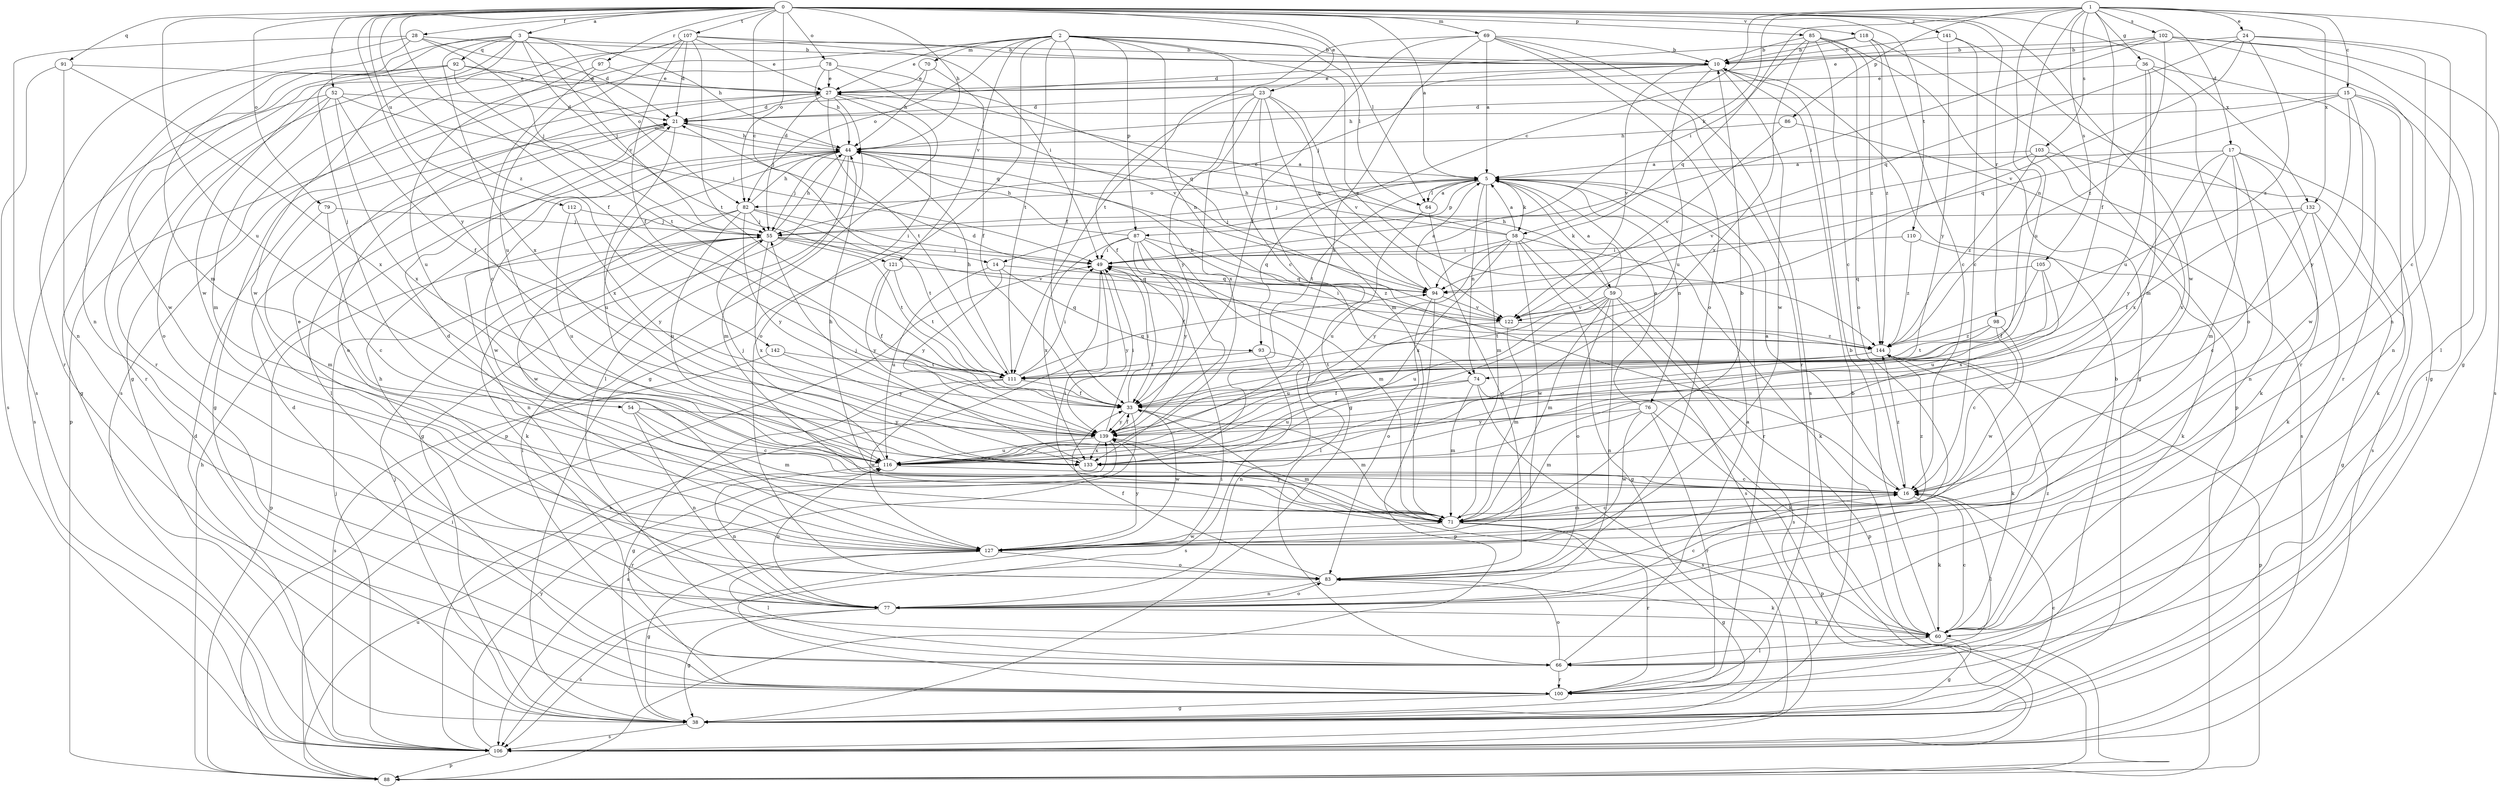 strict digraph  {
0;
1;
2;
3;
5;
10;
14;
15;
16;
17;
21;
23;
24;
27;
28;
33;
36;
38;
44;
49;
52;
54;
55;
58;
59;
60;
64;
66;
69;
70;
71;
74;
76;
77;
78;
79;
82;
83;
85;
86;
87;
88;
91;
92;
93;
94;
97;
98;
100;
102;
103;
105;
106;
107;
110;
111;
112;
116;
118;
121;
122;
127;
132;
133;
139;
141;
142;
144;
0 -> 3  [label=a];
0 -> 5  [label=a];
0 -> 14  [label=c];
0 -> 23  [label=e];
0 -> 28  [label=f];
0 -> 33  [label=f];
0 -> 44  [label=h];
0 -> 52  [label=j];
0 -> 64  [label=l];
0 -> 69  [label=m];
0 -> 78  [label=o];
0 -> 79  [label=o];
0 -> 82  [label=o];
0 -> 85  [label=p];
0 -> 91  [label=q];
0 -> 97  [label=r];
0 -> 98  [label=r];
0 -> 107  [label=t];
0 -> 110  [label=t];
0 -> 112  [label=u];
0 -> 116  [label=u];
0 -> 118  [label=v];
0 -> 127  [label=w];
0 -> 132  [label=x];
0 -> 139  [label=y];
0 -> 141  [label=z];
0 -> 142  [label=z];
1 -> 14  [label=c];
1 -> 15  [label=c];
1 -> 17  [label=d];
1 -> 24  [label=e];
1 -> 33  [label=f];
1 -> 36  [label=g];
1 -> 38  [label=g];
1 -> 49  [label=i];
1 -> 58  [label=k];
1 -> 74  [label=n];
1 -> 86  [label=p];
1 -> 102  [label=s];
1 -> 103  [label=s];
1 -> 105  [label=s];
1 -> 116  [label=u];
1 -> 132  [label=x];
2 -> 10  [label=b];
2 -> 16  [label=c];
2 -> 27  [label=e];
2 -> 33  [label=f];
2 -> 38  [label=g];
2 -> 64  [label=l];
2 -> 70  [label=m];
2 -> 74  [label=n];
2 -> 82  [label=o];
2 -> 87  [label=p];
2 -> 106  [label=s];
2 -> 111  [label=t];
2 -> 121  [label=v];
2 -> 144  [label=z];
3 -> 10  [label=b];
3 -> 44  [label=h];
3 -> 54  [label=j];
3 -> 55  [label=j];
3 -> 71  [label=m];
3 -> 82  [label=o];
3 -> 92  [label=q];
3 -> 100  [label=r];
3 -> 121  [label=v];
3 -> 127  [label=w];
3 -> 133  [label=x];
5 -> 55  [label=j];
5 -> 58  [label=k];
5 -> 59  [label=k];
5 -> 64  [label=l];
5 -> 71  [label=m];
5 -> 74  [label=n];
5 -> 76  [label=n];
5 -> 82  [label=o];
5 -> 87  [label=p];
5 -> 93  [label=q];
5 -> 100  [label=r];
5 -> 111  [label=t];
10 -> 27  [label=e];
10 -> 55  [label=j];
10 -> 116  [label=u];
10 -> 122  [label=v];
10 -> 127  [label=w];
14 -> 93  [label=q];
14 -> 94  [label=q];
14 -> 116  [label=u];
14 -> 139  [label=y];
15 -> 21  [label=d];
15 -> 44  [label=h];
15 -> 66  [label=l];
15 -> 77  [label=n];
15 -> 94  [label=q];
15 -> 127  [label=w];
15 -> 139  [label=y];
16 -> 5  [label=a];
16 -> 44  [label=h];
16 -> 60  [label=k];
16 -> 66  [label=l];
16 -> 71  [label=m];
16 -> 144  [label=z];
17 -> 5  [label=a];
17 -> 60  [label=k];
17 -> 71  [label=m];
17 -> 77  [label=n];
17 -> 106  [label=s];
17 -> 133  [label=x];
17 -> 139  [label=y];
21 -> 44  [label=h];
21 -> 66  [label=l];
21 -> 83  [label=o];
21 -> 133  [label=x];
23 -> 21  [label=d];
23 -> 33  [label=f];
23 -> 38  [label=g];
23 -> 71  [label=m];
23 -> 94  [label=q];
23 -> 122  [label=v];
23 -> 133  [label=x];
23 -> 139  [label=y];
24 -> 10  [label=b];
24 -> 16  [label=c];
24 -> 77  [label=n];
24 -> 94  [label=q];
24 -> 122  [label=v];
24 -> 144  [label=z];
27 -> 21  [label=d];
27 -> 38  [label=g];
27 -> 55  [label=j];
27 -> 66  [label=l];
27 -> 83  [label=o];
27 -> 88  [label=p];
27 -> 111  [label=t];
28 -> 10  [label=b];
28 -> 21  [label=d];
28 -> 55  [label=j];
28 -> 77  [label=n];
28 -> 100  [label=r];
28 -> 106  [label=s];
33 -> 49  [label=i];
33 -> 71  [label=m];
33 -> 106  [label=s];
33 -> 127  [label=w];
33 -> 139  [label=y];
36 -> 27  [label=e];
36 -> 71  [label=m];
36 -> 83  [label=o];
36 -> 100  [label=r];
36 -> 116  [label=u];
38 -> 10  [label=b];
38 -> 16  [label=c];
38 -> 55  [label=j];
38 -> 106  [label=s];
44 -> 5  [label=a];
44 -> 21  [label=d];
44 -> 38  [label=g];
44 -> 55  [label=j];
44 -> 71  [label=m];
44 -> 116  [label=u];
44 -> 127  [label=w];
49 -> 94  [label=q];
49 -> 106  [label=s];
49 -> 139  [label=y];
52 -> 21  [label=d];
52 -> 33  [label=f];
52 -> 49  [label=i];
52 -> 71  [label=m];
52 -> 83  [label=o];
52 -> 106  [label=s];
52 -> 133  [label=x];
54 -> 16  [label=c];
54 -> 71  [label=m];
54 -> 77  [label=n];
54 -> 139  [label=y];
55 -> 44  [label=h];
55 -> 49  [label=i];
55 -> 60  [label=k];
55 -> 66  [label=l];
55 -> 88  [label=p];
55 -> 111  [label=t];
55 -> 122  [label=v];
55 -> 133  [label=x];
58 -> 5  [label=a];
58 -> 27  [label=e];
58 -> 38  [label=g];
58 -> 44  [label=h];
58 -> 49  [label=i];
58 -> 60  [label=k];
58 -> 106  [label=s];
58 -> 127  [label=w];
58 -> 133  [label=x];
58 -> 139  [label=y];
59 -> 5  [label=a];
59 -> 44  [label=h];
59 -> 71  [label=m];
59 -> 77  [label=n];
59 -> 83  [label=o];
59 -> 88  [label=p];
59 -> 106  [label=s];
59 -> 111  [label=t];
59 -> 116  [label=u];
59 -> 122  [label=v];
60 -> 10  [label=b];
60 -> 16  [label=c];
60 -> 33  [label=f];
60 -> 38  [label=g];
60 -> 66  [label=l];
60 -> 144  [label=z];
64 -> 5  [label=a];
64 -> 83  [label=o];
64 -> 116  [label=u];
66 -> 5  [label=a];
66 -> 83  [label=o];
66 -> 100  [label=r];
69 -> 5  [label=a];
69 -> 10  [label=b];
69 -> 33  [label=f];
69 -> 83  [label=o];
69 -> 100  [label=r];
69 -> 106  [label=s];
69 -> 111  [label=t];
69 -> 133  [label=x];
70 -> 27  [label=e];
70 -> 33  [label=f];
70 -> 44  [label=h];
71 -> 10  [label=b];
71 -> 16  [label=c];
71 -> 38  [label=g];
71 -> 49  [label=i];
71 -> 100  [label=r];
71 -> 127  [label=w];
71 -> 139  [label=y];
71 -> 144  [label=z];
74 -> 33  [label=f];
74 -> 60  [label=k];
74 -> 71  [label=m];
74 -> 106  [label=s];
74 -> 116  [label=u];
76 -> 5  [label=a];
76 -> 71  [label=m];
76 -> 88  [label=p];
76 -> 100  [label=r];
76 -> 127  [label=w];
76 -> 139  [label=y];
77 -> 16  [label=c];
77 -> 38  [label=g];
77 -> 44  [label=h];
77 -> 60  [label=k];
77 -> 83  [label=o];
77 -> 106  [label=s];
77 -> 116  [label=u];
78 -> 27  [label=e];
78 -> 44  [label=h];
78 -> 88  [label=p];
78 -> 94  [label=q];
78 -> 122  [label=v];
79 -> 16  [label=c];
79 -> 55  [label=j];
79 -> 71  [label=m];
82 -> 44  [label=h];
82 -> 49  [label=i];
82 -> 55  [label=j];
82 -> 77  [label=n];
82 -> 111  [label=t];
82 -> 116  [label=u];
82 -> 127  [label=w];
82 -> 139  [label=y];
83 -> 33  [label=f];
83 -> 60  [label=k];
83 -> 77  [label=n];
85 -> 10  [label=b];
85 -> 16  [label=c];
85 -> 38  [label=g];
85 -> 83  [label=o];
85 -> 94  [label=q];
85 -> 133  [label=x];
85 -> 144  [label=z];
86 -> 44  [label=h];
86 -> 106  [label=s];
86 -> 122  [label=v];
87 -> 33  [label=f];
87 -> 44  [label=h];
87 -> 49  [label=i];
87 -> 66  [label=l];
87 -> 71  [label=m];
87 -> 133  [label=x];
87 -> 139  [label=y];
87 -> 144  [label=z];
88 -> 44  [label=h];
88 -> 49  [label=i];
88 -> 116  [label=u];
91 -> 27  [label=e];
91 -> 77  [label=n];
91 -> 106  [label=s];
91 -> 133  [label=x];
92 -> 27  [label=e];
92 -> 38  [label=g];
92 -> 94  [label=q];
92 -> 100  [label=r];
92 -> 111  [label=t];
92 -> 127  [label=w];
93 -> 77  [label=n];
93 -> 106  [label=s];
93 -> 111  [label=t];
94 -> 5  [label=a];
94 -> 83  [label=o];
94 -> 88  [label=p];
94 -> 122  [label=v];
97 -> 16  [label=c];
97 -> 27  [label=e];
97 -> 116  [label=u];
98 -> 16  [label=c];
98 -> 111  [label=t];
98 -> 127  [label=w];
98 -> 144  [label=z];
100 -> 10  [label=b];
100 -> 21  [label=d];
100 -> 38  [label=g];
100 -> 49  [label=i];
102 -> 10  [label=b];
102 -> 27  [label=e];
102 -> 38  [label=g];
102 -> 49  [label=i];
102 -> 66  [label=l];
102 -> 106  [label=s];
102 -> 144  [label=z];
103 -> 5  [label=a];
103 -> 60  [label=k];
103 -> 122  [label=v];
103 -> 133  [label=x];
103 -> 144  [label=z];
105 -> 33  [label=f];
105 -> 94  [label=q];
105 -> 116  [label=u];
105 -> 133  [label=x];
106 -> 21  [label=d];
106 -> 55  [label=j];
106 -> 88  [label=p];
106 -> 139  [label=y];
107 -> 10  [label=b];
107 -> 21  [label=d];
107 -> 27  [label=e];
107 -> 33  [label=f];
107 -> 38  [label=g];
107 -> 49  [label=i];
107 -> 111  [label=t];
107 -> 116  [label=u];
107 -> 127  [label=w];
110 -> 49  [label=i];
110 -> 60  [label=k];
110 -> 144  [label=z];
111 -> 33  [label=f];
111 -> 38  [label=g];
111 -> 44  [label=h];
111 -> 49  [label=i];
111 -> 94  [label=q];
111 -> 127  [label=w];
112 -> 55  [label=j];
112 -> 116  [label=u];
112 -> 139  [label=y];
116 -> 16  [label=c];
116 -> 55  [label=j];
116 -> 77  [label=n];
118 -> 10  [label=b];
118 -> 16  [label=c];
118 -> 21  [label=d];
118 -> 88  [label=p];
118 -> 144  [label=z];
121 -> 33  [label=f];
121 -> 94  [label=q];
121 -> 111  [label=t];
121 -> 139  [label=y];
122 -> 49  [label=i];
122 -> 71  [label=m];
122 -> 116  [label=u];
122 -> 144  [label=z];
127 -> 21  [label=d];
127 -> 27  [label=e];
127 -> 38  [label=g];
127 -> 66  [label=l];
127 -> 83  [label=o];
127 -> 139  [label=y];
132 -> 16  [label=c];
132 -> 33  [label=f];
132 -> 38  [label=g];
132 -> 55  [label=j];
132 -> 60  [label=k];
133 -> 55  [label=j];
139 -> 33  [label=f];
139 -> 49  [label=i];
139 -> 71  [label=m];
139 -> 100  [label=r];
139 -> 116  [label=u];
139 -> 133  [label=x];
141 -> 10  [label=b];
141 -> 16  [label=c];
141 -> 100  [label=r];
141 -> 139  [label=y];
142 -> 106  [label=s];
142 -> 111  [label=t];
142 -> 139  [label=y];
144 -> 21  [label=d];
144 -> 33  [label=f];
144 -> 44  [label=h];
144 -> 60  [label=k];
144 -> 88  [label=p];
144 -> 111  [label=t];
}
